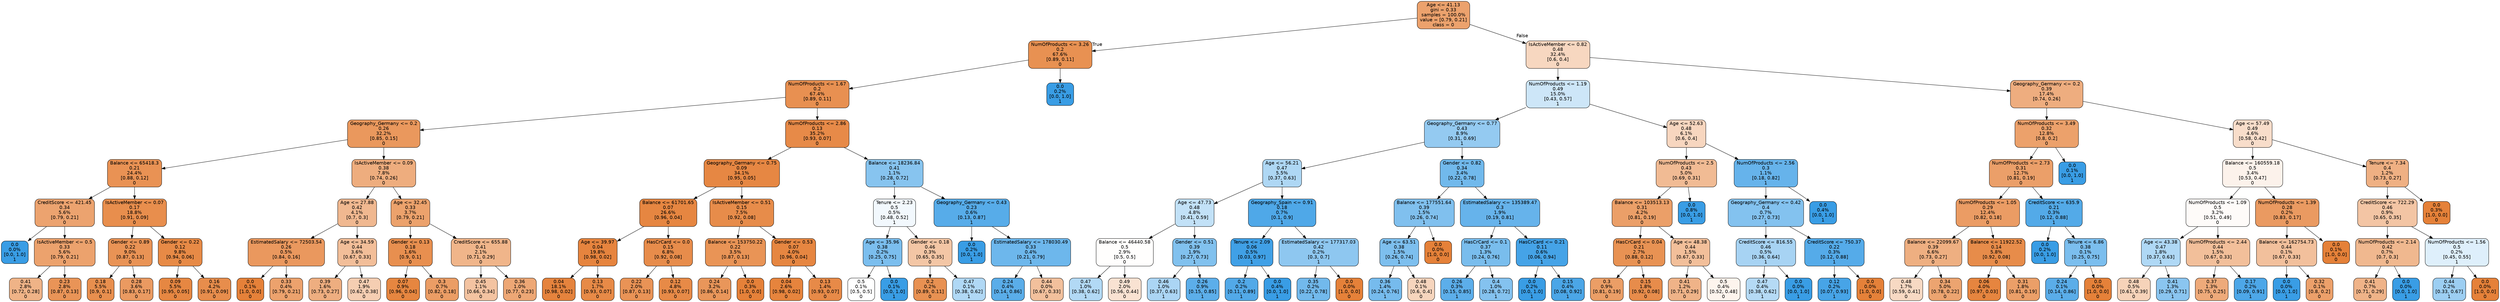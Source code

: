 digraph Tree {
node [shape=box, style="filled, rounded", color="black", fontname=helvetica] ;
edge [fontname=helvetica] ;
0 [label="Age <= 41.13\ngini = 0.33\nsamples = 100.0%\nvalue = [0.79, 0.21]\nclass = 0", fillcolor="#eca26d"] ;
1 [label="NumOfProducts <= 3.26\n0.2\n67.6%\n[0.89, 0.11]\n0", fillcolor="#e89152"] ;
0 -> 1 [labeldistance=2.5, labelangle=45, headlabel="True"] ;
2 [label="NumOfProducts <= 1.67\n0.2\n67.4%\n[0.89, 0.11]\n0", fillcolor="#e89051"] ;
1 -> 2 ;
3 [label="Geography_Germany <= 0.2\n0.26\n32.2%\n[0.85, 0.15]\n0", fillcolor="#ea985d"] ;
2 -> 3 ;
4 [label="Balance <= 65418.3\n0.21\n24.4%\n[0.88, 0.12]\n0", fillcolor="#e99254"] ;
3 -> 4 ;
5 [label="CreditScore <= 421.45\n0.34\n5.6%\n[0.79, 0.21]\n0", fillcolor="#eca36f"] ;
4 -> 5 ;
6 [label="0.0\n0.0%\n[0.0, 1.0]\n1", fillcolor="#399de5"] ;
5 -> 6 ;
7 [label="IsActiveMember <= 0.5\n0.33\n5.6%\n[0.79, 0.21]\n0", fillcolor="#eca26d"] ;
5 -> 7 ;
8 [label="0.41\n2.8%\n[0.72, 0.28]\n0", fillcolor="#efb387"] ;
7 -> 8 ;
9 [label="0.23\n2.8%\n[0.87, 0.13]\n0", fillcolor="#e99457"] ;
7 -> 9 ;
10 [label="IsActiveMember <= 0.07\n0.17\n18.8%\n[0.91, 0.09]\n0", fillcolor="#e88e4d"] ;
4 -> 10 ;
11 [label="Gender <= 0.89\n0.22\n9.0%\n[0.87, 0.13]\n0", fillcolor="#e99355"] ;
10 -> 11 ;
12 [label="0.18\n5.5%\n[0.9, 0.1]\n0", fillcolor="#e88f4e"] ;
11 -> 12 ;
13 [label="0.28\n3.6%\n[0.83, 0.17]\n0", fillcolor="#ea9a61"] ;
11 -> 13 ;
14 [label="Gender <= 0.22\n0.12\n9.8%\n[0.94, 0.06]\n0", fillcolor="#e78a46"] ;
10 -> 14 ;
15 [label="0.09\n5.5%\n[0.95, 0.05]\n0", fillcolor="#e68742"] ;
14 -> 15 ;
16 [label="0.16\n4.2%\n[0.91, 0.09]\n0", fillcolor="#e78d4c"] ;
14 -> 16 ;
17 [label="IsActiveMember <= 0.09\n0.38\n7.8%\n[0.74, 0.26]\n0", fillcolor="#eead7e"] ;
3 -> 17 ;
18 [label="Age <= 27.88\n0.42\n4.1%\n[0.7, 0.3]\n0", fillcolor="#f0b890"] ;
17 -> 18 ;
19 [label="EstimatedSalary <= 72503.54\n0.26\n0.5%\n[0.84, 0.16]\n0", fillcolor="#ea985e"] ;
18 -> 19 ;
20 [label="0.0\n0.1%\n[1.0, 0.0]\n0", fillcolor="#e58139"] ;
19 -> 20 ;
21 [label="0.33\n0.4%\n[0.79, 0.21]\n0", fillcolor="#eca26d"] ;
19 -> 21 ;
22 [label="Age <= 34.59\n0.44\n3.6%\n[0.67, 0.33]\n0", fillcolor="#f2be99"] ;
18 -> 22 ;
23 [label="0.39\n1.6%\n[0.73, 0.27]\n0", fillcolor="#eeae80"] ;
22 -> 23 ;
24 [label="0.47\n1.9%\n[0.62, 0.38]\n0", fillcolor="#f5ceb2"] ;
22 -> 24 ;
25 [label="Age <= 32.45\n0.33\n3.7%\n[0.79, 0.21]\n0", fillcolor="#eca26c"] ;
17 -> 25 ;
26 [label="Gender <= 0.13\n0.18\n1.6%\n[0.9, 0.1]\n0", fillcolor="#e88f4f"] ;
25 -> 26 ;
27 [label="0.07\n0.9%\n[0.96, 0.04]\n0", fillcolor="#e68640"] ;
26 -> 27 ;
28 [label="0.3\n0.7%\n[0.82, 0.18]\n0", fillcolor="#eb9d65"] ;
26 -> 28 ;
29 [label="CreditScore <= 655.88\n0.41\n2.1%\n[0.71, 0.29]\n0", fillcolor="#f0b58a"] ;
25 -> 29 ;
30 [label="0.45\n1.1%\n[0.66, 0.34]\n0", fillcolor="#f3c3a1"] ;
29 -> 30 ;
31 [label="0.36\n1.0%\n[0.77, 0.23]\n0", fillcolor="#eda775"] ;
29 -> 31 ;
32 [label="NumOfProducts <= 2.86\n0.13\n35.2%\n[0.93, 0.07]\n0", fillcolor="#e78a48"] ;
2 -> 32 ;
33 [label="Geography_Germany <= 0.75\n0.09\n34.1%\n[0.95, 0.05]\n0", fillcolor="#e68743"] ;
32 -> 33 ;
34 [label="Balance <= 61701.65\n0.07\n26.6%\n[0.96, 0.04]\n0", fillcolor="#e68641"] ;
33 -> 34 ;
35 [label="Age <= 39.97\n0.04\n19.8%\n[0.98, 0.02]\n0", fillcolor="#e6843e"] ;
34 -> 35 ;
36 [label="0.04\n18.1%\n[0.98, 0.02]\n0", fillcolor="#e5833d"] ;
35 -> 36 ;
37 [label="0.13\n1.7%\n[0.93, 0.07]\n0", fillcolor="#e78a47"] ;
35 -> 37 ;
38 [label="HasCrCard <= 0.0\n0.15\n6.8%\n[0.92, 0.08]\n0", fillcolor="#e78c4b"] ;
34 -> 38 ;
39 [label="0.22\n2.0%\n[0.87, 0.13]\n0", fillcolor="#e99356"] ;
38 -> 39 ;
40 [label="0.12\n4.8%\n[0.93, 0.07]\n0", fillcolor="#e78a47"] ;
38 -> 40 ;
41 [label="IsActiveMember <= 0.51\n0.15\n7.5%\n[0.92, 0.08]\n0", fillcolor="#e78c4a"] ;
33 -> 41 ;
42 [label="Balance <= 153750.22\n0.22\n3.5%\n[0.87, 0.13]\n0", fillcolor="#e99456"] ;
41 -> 42 ;
43 [label="0.24\n3.2%\n[0.86, 0.14]\n0", fillcolor="#e9965a"] ;
42 -> 43 ;
44 [label="0.0\n0.3%\n[1.0, 0.0]\n0", fillcolor="#e58139"] ;
42 -> 44 ;
45 [label="Gender <= 0.53\n0.07\n4.0%\n[0.96, 0.04]\n0", fillcolor="#e68641"] ;
41 -> 45 ;
46 [label="0.04\n2.6%\n[0.98, 0.02]\n0", fillcolor="#e6843d"] ;
45 -> 46 ;
47 [label="0.13\n1.4%\n[0.93, 0.07]\n0", fillcolor="#e78a48"] ;
45 -> 47 ;
48 [label="Balance <= 18236.84\n0.41\n1.1%\n[0.28, 0.72]\n1", fillcolor="#87c4ef"] ;
32 -> 48 ;
49 [label="Tenure <= 2.23\n0.5\n0.5%\n[0.48, 0.52]\n1", fillcolor="#f2f8fd"] ;
48 -> 49 ;
50 [label="Age <= 35.96\n0.38\n0.2%\n[0.25, 0.75]\n1", fillcolor="#7bbeee"] ;
49 -> 50 ;
51 [label="0.5\n0.1%\n[0.5, 0.5]\n0", fillcolor="#ffffff"] ;
50 -> 51 ;
52 [label="0.0\n0.1%\n[0.0, 1.0]\n1", fillcolor="#399de5"] ;
50 -> 52 ;
53 [label="Gender <= 0.18\n0.46\n0.3%\n[0.65, 0.35]\n0", fillcolor="#f3c6a5"] ;
49 -> 53 ;
54 [label="0.2\n0.2%\n[0.89, 0.11]\n0", fillcolor="#e89152"] ;
53 -> 54 ;
55 [label="0.47\n0.1%\n[0.38, 0.62]\n1", fillcolor="#b0d8f5"] ;
53 -> 55 ;
56 [label="Geography_Germany <= 0.43\n0.23\n0.6%\n[0.13, 0.87]\n1", fillcolor="#57ace9"] ;
48 -> 56 ;
57 [label="0.0\n0.2%\n[0.0, 1.0]\n1", fillcolor="#399de5"] ;
56 -> 57 ;
58 [label="EstimatedSalary <= 178030.49\n0.33\n0.4%\n[0.21, 0.79]\n1", fillcolor="#6db7ec"] ;
56 -> 58 ;
59 [label="0.24\n0.4%\n[0.14, 0.86]\n1", fillcolor="#5aade9"] ;
58 -> 59 ;
60 [label="0.44\n0.0%\n[0.67, 0.33]\n0", fillcolor="#f2c09c"] ;
58 -> 60 ;
61 [label="0.0\n0.2%\n[0.0, 1.0]\n1", fillcolor="#399de5"] ;
1 -> 61 ;
62 [label="IsActiveMember <= 0.82\n0.48\n32.4%\n[0.6, 0.4]\n0", fillcolor="#f7d7c0"] ;
0 -> 62 [labeldistance=2.5, labelangle=-45, headlabel="False"] ;
63 [label="NumOfProducts <= 1.19\n0.49\n15.0%\n[0.43, 0.57]\n1", fillcolor="#cde6f8"] ;
62 -> 63 ;
64 [label="Geography_Germany <= 0.77\n0.43\n8.9%\n[0.31, 0.69]\n1", fillcolor="#94caf1"] ;
63 -> 64 ;
65 [label="Age <= 56.21\n0.47\n5.5%\n[0.37, 0.63]\n1", fillcolor="#aed7f4"] ;
64 -> 65 ;
66 [label="Age <= 47.73\n0.48\n4.8%\n[0.41, 0.59]\n1", fillcolor="#c2e1f7"] ;
65 -> 66 ;
67 [label="Balance <= 46440.58\n0.5\n2.9%\n[0.5, 0.5]\n0", fillcolor="#fffefd"] ;
66 -> 67 ;
68 [label="0.47\n1.0%\n[0.38, 0.62]\n1", fillcolor="#b2d9f5"] ;
67 -> 68 ;
69 [label="0.49\n2.0%\n[0.56, 0.44]\n0", fillcolor="#f9e2d2"] ;
67 -> 69 ;
70 [label="Gender <= 0.51\n0.39\n1.9%\n[0.27, 0.73]\n1", fillcolor="#81c1ee"] ;
66 -> 70 ;
71 [label="0.46\n1.0%\n[0.37, 0.63]\n1", fillcolor="#abd5f4"] ;
70 -> 71 ;
72 [label="0.26\n0.9%\n[0.15, 0.85]\n1", fillcolor="#5caeea"] ;
70 -> 72 ;
73 [label="Geography_Spain <= 0.91\n0.18\n0.7%\n[0.1, 0.9]\n1", fillcolor="#4fa8e8"] ;
65 -> 73 ;
74 [label="Tenure <= 2.09\n0.06\n0.5%\n[0.03, 0.97]\n1", fillcolor="#40a0e6"] ;
73 -> 74 ;
75 [label="0.2\n0.2%\n[0.11, 0.89]\n1", fillcolor="#52a9e8"] ;
74 -> 75 ;
76 [label="0.0\n0.4%\n[0.0, 1.0]\n1", fillcolor="#399de5"] ;
74 -> 76 ;
77 [label="EstimatedSalary <= 177317.03\n0.42\n0.2%\n[0.3, 0.7]\n1", fillcolor="#8ec7f0"] ;
73 -> 77 ;
78 [label="0.35\n0.2%\n[0.22, 0.78]\n1", fillcolor="#72b9ec"] ;
77 -> 78 ;
79 [label="0.0\n0.0%\n[1.0, 0.0]\n0", fillcolor="#e58139"] ;
77 -> 79 ;
80 [label="Gender <= 0.82\n0.34\n3.4%\n[0.22, 0.78]\n1", fillcolor="#71b9ec"] ;
64 -> 80 ;
81 [label="Balance <= 177551.64\n0.39\n1.5%\n[0.26, 0.74]\n1", fillcolor="#80c0ee"] ;
80 -> 81 ;
82 [label="Age <= 63.51\n0.38\n1.5%\n[0.26, 0.74]\n1", fillcolor="#7dbfee"] ;
81 -> 82 ;
83 [label="0.36\n1.4%\n[0.24, 0.76]\n1", fillcolor="#76bbed"] ;
82 -> 83 ;
84 [label="0.48\n0.1%\n[0.6, 0.4]\n0", fillcolor="#f6d5bd"] ;
82 -> 84 ;
85 [label="0.0\n0.0%\n[1.0, 0.0]\n0", fillcolor="#e58139"] ;
81 -> 85 ;
86 [label="EstimatedSalary <= 135389.47\n0.3\n1.9%\n[0.19, 0.81]\n1", fillcolor="#66b3eb"] ;
80 -> 86 ;
87 [label="HasCrCard <= 0.1\n0.37\n1.3%\n[0.24, 0.76]\n1", fillcolor="#79bded"] ;
86 -> 87 ;
88 [label="0.26\n0.3%\n[0.15, 0.85]\n1", fillcolor="#5caeea"] ;
87 -> 88 ;
89 [label="0.4\n1.0%\n[0.28, 0.72]\n1", fillcolor="#84c2ef"] ;
87 -> 89 ;
90 [label="HasCrCard <= 0.21\n0.11\n0.6%\n[0.06, 0.94]\n1", fillcolor="#45a3e7"] ;
86 -> 90 ;
91 [label="0.0\n0.2%\n[0.0, 1.0]\n1", fillcolor="#399de5"] ;
90 -> 91 ;
92 [label="0.15\n0.4%\n[0.08, 0.92]\n1", fillcolor="#4ba6e7"] ;
90 -> 92 ;
93 [label="Age <= 52.63\n0.48\n6.1%\n[0.6, 0.4]\n0", fillcolor="#f7d6bf"] ;
63 -> 93 ;
94 [label="NumOfProducts <= 2.5\n0.43\n5.0%\n[0.69, 0.31]\n0", fillcolor="#f1bb94"] ;
93 -> 94 ;
95 [label="Balance <= 103513.13\n0.31\n4.2%\n[0.81, 0.19]\n0", fillcolor="#eb9f68"] ;
94 -> 95 ;
96 [label="HasCrCard <= 0.04\n0.21\n2.7%\n[0.88, 0.12]\n0", fillcolor="#e89253"] ;
95 -> 96 ;
97 [label="0.3\n0.9%\n[0.81, 0.19]\n0", fillcolor="#eb9e66"] ;
96 -> 97 ;
98 [label="0.15\n1.8%\n[0.92, 0.08]\n0", fillcolor="#e78c4b"] ;
96 -> 98 ;
99 [label="Age <= 48.38\n0.44\n1.5%\n[0.67, 0.33]\n0", fillcolor="#f2bf9a"] ;
95 -> 99 ;
100 [label="0.41\n1.2%\n[0.71, 0.29]\n0", fillcolor="#efb388"] ;
99 -> 100 ;
101 [label="0.5\n0.4%\n[0.52, 0.48]\n0", fillcolor="#fdf4ed"] ;
99 -> 101 ;
102 [label="0.0\n0.8%\n[0.0, 1.0]\n1", fillcolor="#399de5"] ;
94 -> 102 ;
103 [label="NumOfProducts <= 2.56\n0.3\n1.1%\n[0.18, 0.82]\n1", fillcolor="#66b3eb"] ;
93 -> 103 ;
104 [label="Geography_Germany <= 0.42\n0.4\n0.7%\n[0.27, 0.73]\n1", fillcolor="#83c2ef"] ;
103 -> 104 ;
105 [label="CreditScore <= 816.55\n0.46\n0.5%\n[0.36, 0.64]\n1", fillcolor="#a7d3f3"] ;
104 -> 105 ;
106 [label="0.47\n0.4%\n[0.38, 0.62]\n1", fillcolor="#b5daf5"] ;
105 -> 106 ;
107 [label="0.0\n0.0%\n[0.0, 1.0]\n1", fillcolor="#399de5"] ;
105 -> 107 ;
108 [label="CreditScore <= 750.37\n0.22\n0.3%\n[0.12, 0.88]\n1", fillcolor="#55abe9"] ;
104 -> 108 ;
109 [label="0.12\n0.2%\n[0.07, 0.93]\n1", fillcolor="#47a4e7"] ;
108 -> 109 ;
110 [label="0.0\n0.0%\n[1.0, 0.0]\n0", fillcolor="#e58139"] ;
108 -> 110 ;
111 [label="0.0\n0.4%\n[0.0, 1.0]\n1", fillcolor="#399de5"] ;
103 -> 111 ;
112 [label="Geography_Germany <= 0.2\n0.39\n17.4%\n[0.74, 0.26]\n0", fillcolor="#eead7f"] ;
62 -> 112 ;
113 [label="NumOfProducts <= 3.49\n0.32\n12.8%\n[0.8, 0.2]\n0", fillcolor="#eca16b"] ;
112 -> 113 ;
114 [label="NumOfProducts <= 2.73\n0.31\n12.7%\n[0.81, 0.19]\n0", fillcolor="#eb9f69"] ;
113 -> 114 ;
115 [label="NumOfProducts <= 1.05\n0.29\n12.4%\n[0.82, 0.18]\n0", fillcolor="#eb9c64"] ;
114 -> 115 ;
116 [label="Balance <= 22099.67\n0.39\n6.6%\n[0.73, 0.27]\n0", fillcolor="#eeaf81"] ;
115 -> 116 ;
117 [label="0.48\n1.7%\n[0.59, 0.41]\n0", fillcolor="#f7d9c3"] ;
116 -> 117 ;
118 [label="0.34\n5.0%\n[0.78, 0.22]\n0", fillcolor="#eca470"] ;
116 -> 118 ;
119 [label="Balance <= 11922.52\n0.14\n5.8%\n[0.92, 0.08]\n0", fillcolor="#e78c4a"] ;
115 -> 119 ;
120 [label="0.06\n4.0%\n[0.97, 0.03]\n0", fillcolor="#e6853f"] ;
119 -> 120 ;
121 [label="0.31\n1.8%\n[0.81, 0.19]\n0", fillcolor="#eb9f68"] ;
119 -> 121 ;
122 [label="CreditScore <= 635.9\n0.21\n0.3%\n[0.12, 0.88]\n1", fillcolor="#53aae8"] ;
114 -> 122 ;
123 [label="0.0\n0.2%\n[0.0, 1.0]\n1", fillcolor="#399de5"] ;
122 -> 123 ;
124 [label="Tenure <= 6.86\n0.38\n0.1%\n[0.25, 0.75]\n1", fillcolor="#7bbeee"] ;
122 -> 124 ;
125 [label="0.24\n0.1%\n[0.14, 0.86]\n1", fillcolor="#5aade9"] ;
124 -> 125 ;
126 [label="0.0\n0.0%\n[1.0, 0.0]\n0", fillcolor="#e58139"] ;
124 -> 126 ;
127 [label="0.0\n0.1%\n[0.0, 1.0]\n1", fillcolor="#399de5"] ;
113 -> 127 ;
128 [label="Age <= 57.49\n0.49\n4.6%\n[0.58, 0.42]\n0", fillcolor="#f8ddca"] ;
112 -> 128 ;
129 [label="Balance <= 160559.18\n0.5\n3.4%\n[0.53, 0.47]\n0", fillcolor="#fcf2eb"] ;
128 -> 129 ;
130 [label="NumOfProducts <= 1.09\n0.5\n3.2%\n[0.51, 0.49]\n0", fillcolor="#fefbf9"] ;
129 -> 130 ;
131 [label="Age <= 43.38\n0.47\n1.8%\n[0.37, 0.63]\n1", fillcolor="#afd8f5"] ;
130 -> 131 ;
132 [label="0.48\n0.5%\n[0.61, 0.39]\n0", fillcolor="#f6d3b9"] ;
131 -> 132 ;
133 [label="0.41\n1.3%\n[0.29, 0.71]\n1", fillcolor="#8ac5f0"] ;
131 -> 133 ;
134 [label="NumOfProducts <= 2.44\n0.44\n1.5%\n[0.67, 0.33]\n0", fillcolor="#f2bf9a"] ;
130 -> 134 ;
135 [label="0.37\n1.3%\n[0.75, 0.25]\n0", fillcolor="#eeaa7a"] ;
134 -> 135 ;
136 [label="0.17\n0.2%\n[0.09, 0.91]\n1", fillcolor="#4da7e8"] ;
134 -> 136 ;
137 [label="NumOfProducts <= 1.39\n0.28\n0.2%\n[0.83, 0.17]\n0", fillcolor="#ea9a61"] ;
129 -> 137 ;
138 [label="Balance <= 162754.73\n0.44\n0.1%\n[0.67, 0.33]\n0", fillcolor="#f2c09c"] ;
137 -> 138 ;
139 [label="0.0\n0.0%\n[0.0, 1.0]\n1", fillcolor="#399de5"] ;
138 -> 139 ;
140 [label="0.32\n0.1%\n[0.8, 0.2]\n0", fillcolor="#eca06a"] ;
138 -> 140 ;
141 [label="0.0\n0.1%\n[1.0, 0.0]\n0", fillcolor="#e58139"] ;
137 -> 141 ;
142 [label="Tenure <= 7.34\n0.4\n1.2%\n[0.73, 0.27]\n0", fillcolor="#efb083"] ;
128 -> 142 ;
143 [label="CreditScore <= 722.29\n0.46\n0.9%\n[0.65, 0.35]\n0", fillcolor="#f3c5a4"] ;
142 -> 143 ;
144 [label="NumOfProducts <= 2.14\n0.42\n0.7%\n[0.7, 0.3]\n0", fillcolor="#f0b88f"] ;
143 -> 144 ;
145 [label="0.41\n0.7%\n[0.71, 0.29]\n0", fillcolor="#efb388"] ;
144 -> 145 ;
146 [label="0.0\n0.0%\n[0.0, 1.0]\n1", fillcolor="#399de5"] ;
144 -> 146 ;
147 [label="NumOfProducts <= 1.56\n0.5\n0.2%\n[0.45, 0.55]\n1", fillcolor="#deeffb"] ;
143 -> 147 ;
148 [label="0.44\n0.2%\n[0.33, 0.67]\n1", fillcolor="#9ccef2"] ;
147 -> 148 ;
149 [label="0.0\n0.0%\n[1.0, 0.0]\n0", fillcolor="#e58139"] ;
147 -> 149 ;
150 [label="0.0\n0.3%\n[1.0, 0.0]\n0", fillcolor="#e58139"] ;
142 -> 150 ;
}